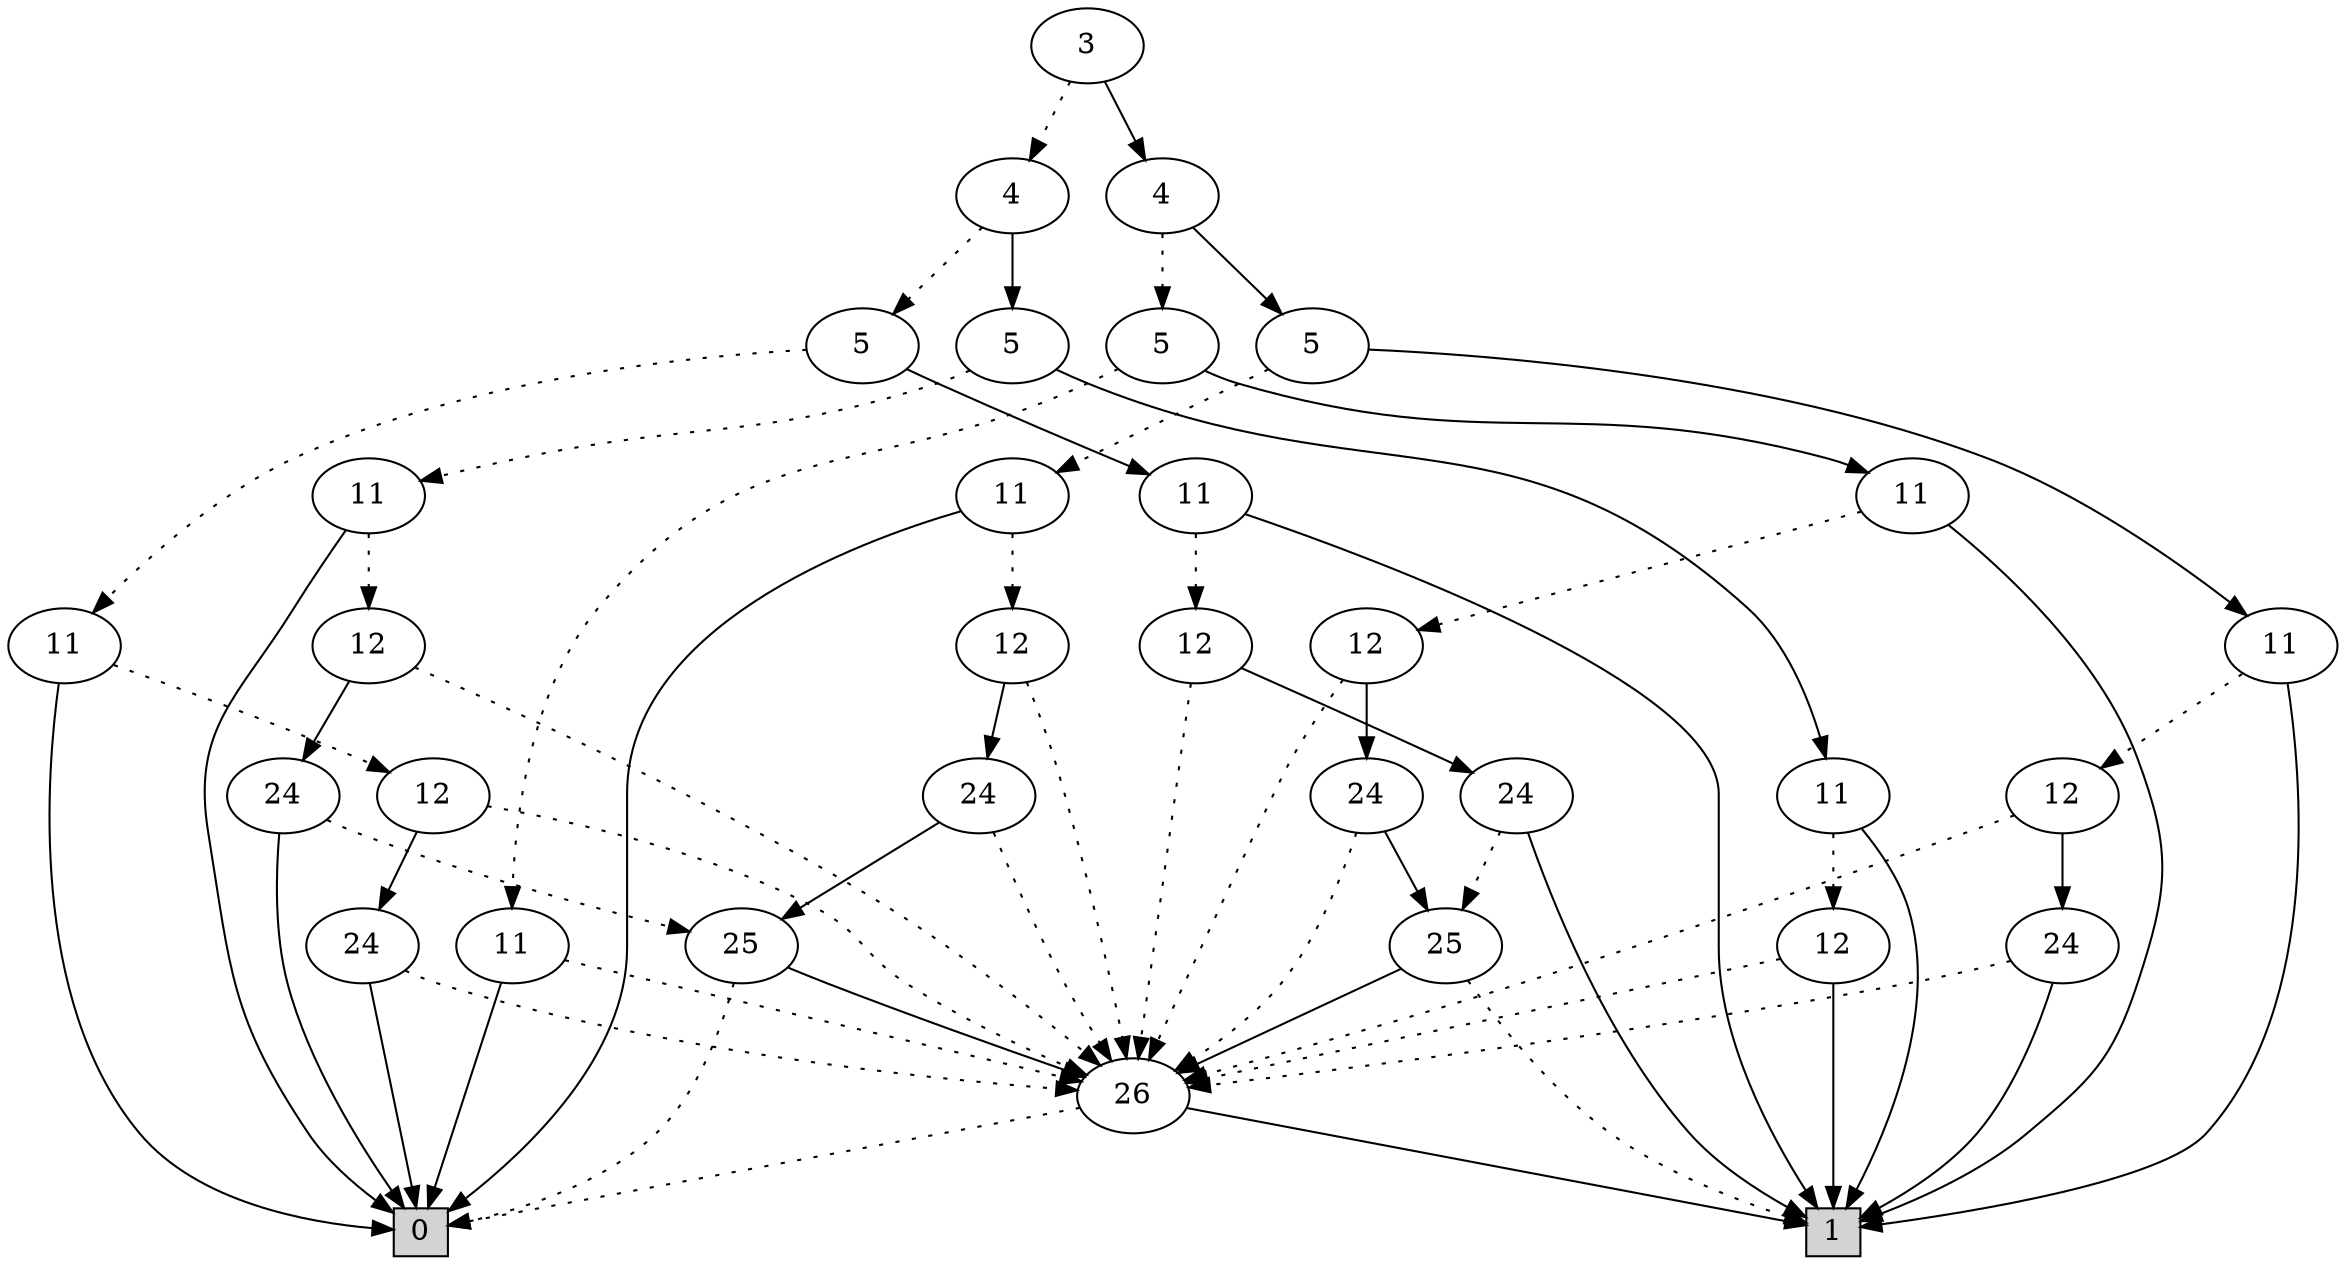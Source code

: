 digraph G {
0 [shape=box, label="0", style=filled, shape=box, height=0.3, width=0.3];
1 [shape=box, label="1", style=filled, shape=box, height=0.3, width=0.3];
7819 [label="3"];
7819 -> 7809 [style=dotted];
7819 -> 7818 [style=filled];
7809 [label="4"];
7809 -> 7805 [style=dotted];
7809 -> 7808 [style=filled];
7805 [label="5"];
7805 -> 6760 [style=dotted];
7805 -> 7804 [style=filled];
6760 [label="11"];
6760 -> 6759 [style=dotted];
6760 -> 0 [style=filled];
6759 [label="12"];
6759 -> 54 [style=dotted];
6759 -> 6758 [style=filled];
54 [label="26"];
54 -> 0 [style=dotted];
54 -> 1 [style=filled];
6758 [label="24"];
6758 -> 54 [style=dotted];
6758 -> 0 [style=filled];
7804 [label="11"];
7804 -> 7803 [style=dotted];
7804 -> 1 [style=filled];
7803 [label="12"];
7803 -> 54 [style=dotted];
7803 -> 7802 [style=filled];
7802 [label="24"];
7802 -> 7801 [style=dotted];
7802 -> 1 [style=filled];
7801 [label="25"];
7801 -> 1 [style=dotted];
7801 -> 54 [style=filled];
7808 [label="5"];
7808 -> 6918 [style=dotted];
7808 -> 7807 [style=filled];
6918 [label="11"];
6918 -> 6917 [style=dotted];
6918 -> 0 [style=filled];
6917 [label="12"];
6917 -> 54 [style=dotted];
6917 -> 1927 [style=filled];
1927 [label="24"];
1927 -> 588 [style=dotted];
1927 -> 0 [style=filled];
588 [label="25"];
588 -> 0 [style=dotted];
588 -> 54 [style=filled];
7807 [label="11"];
7807 -> 7806 [style=dotted];
7807 -> 1 [style=filled];
7806 [label="12"];
7806 -> 54 [style=dotted];
7806 -> 1 [style=filled];
7818 [label="4"];
7818 -> 7813 [style=dotted];
7818 -> 7817 [style=filled];
7813 [label="5"];
7813 -> 7014 [style=dotted];
7813 -> 7812 [style=filled];
7014 [label="11"];
7014 -> 54 [style=dotted];
7014 -> 0 [style=filled];
7812 [label="11"];
7812 -> 7811 [style=dotted];
7812 -> 1 [style=filled];
7811 [label="12"];
7811 -> 54 [style=dotted];
7811 -> 7810 [style=filled];
7810 [label="24"];
7810 -> 54 [style=dotted];
7810 -> 7801 [style=filled];
7817 [label="5"];
7817 -> 7142 [style=dotted];
7817 -> 7816 [style=filled];
7142 [label="11"];
7142 -> 7141 [style=dotted];
7142 -> 0 [style=filled];
7141 [label="12"];
7141 -> 54 [style=dotted];
7141 -> 7140 [style=filled];
7140 [label="24"];
7140 -> 54 [style=dotted];
7140 -> 588 [style=filled];
7816 [label="11"];
7816 -> 7815 [style=dotted];
7816 -> 1 [style=filled];
7815 [label="12"];
7815 -> 54 [style=dotted];
7815 -> 7814 [style=filled];
7814 [label="24"];
7814 -> 54 [style=dotted];
7814 -> 1 [style=filled];
}
